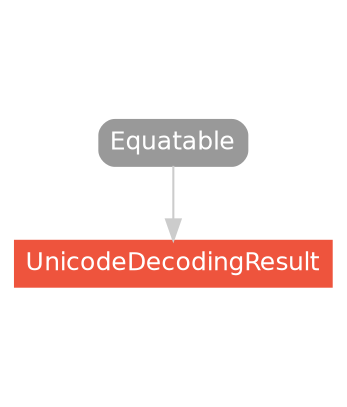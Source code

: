 strict digraph "UnicodeDecodingResult - Type Hierarchy - SwiftDoc.org" {
    pad="0.1,0.8"
    node [shape=box, style="filled,rounded", color="#999999", fillcolor="#999999", fontcolor=white, fontname=Helvetica, fontnames="Helvetica,sansserif", fontsize=12, margin="0.07,0.05", height="0.3"]
    edge [color="#cccccc"]
    "Equatable" [URL="/protocol/Equatable/hierarchy/"]
    "UnicodeDecodingResult" [URL="/type/UnicodeDecodingResult/", style="filled", fillcolor="#ee543d", color="#ee543d"]    "Equatable" -> "UnicodeDecodingResult"
    subgraph Types {
        rank = max; "UnicodeDecodingResult";
    }
}